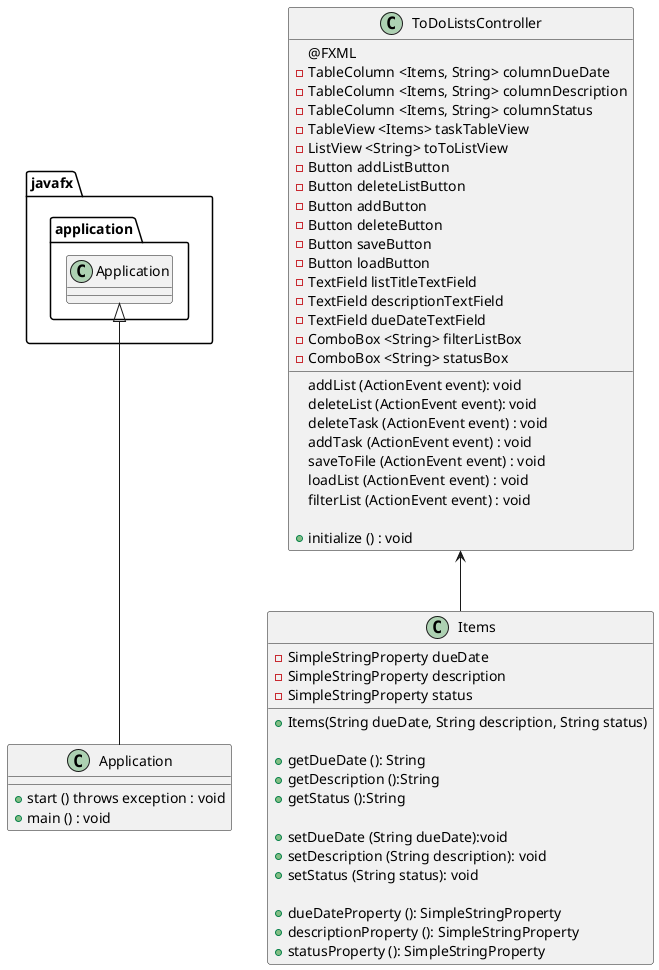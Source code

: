 @startuml
class Application {
    +start () throws exception : void
    +main () : void
}

class ToDoListsController {

    @FXML
    -TableColumn <Items, String> columnDueDate
    -TableColumn <Items, String> columnDescription
    -TableColumn <Items, String> columnStatus
    -TableView <Items> taskTableView
    -ListView <String> toToListView
    -Button addListButton
    -Button deleteListButton
    -Button addButton
    -Button deleteButton
    -Button saveButton
    -Button loadButton
    -TextField listTitleTextField
    -TextField descriptionTextField
    -TextField dueDateTextField
    -ComboBox <String> filterListBox
    -ComboBox <String> statusBox

    addList (ActionEvent event): void
    deleteList (ActionEvent event): void
    deleteTask (ActionEvent event) : void
    addTask (ActionEvent event) : void
    saveToFile (ActionEvent event) : void
    loadList (ActionEvent event) : void
    filterList (ActionEvent event) : void

    +initialize () : void
}

class Items {
    -SimpleStringProperty dueDate
    -SimpleStringProperty description
    -SimpleStringProperty status

    +Items(String dueDate, String description, String status)

    +getDueDate (): String
    +getDescription ():String
    +getStatus ():String

    +setDueDate (String dueDate):void
    +setDescription (String description): void
    +setStatus (String status): void

    +dueDateProperty (): SimpleStringProperty
    +descriptionProperty (): SimpleStringProperty
    +statusProperty (): SimpleStringProperty
}

ToDoListsController <-- Items
javafx.application.Application<|--Application
@enduml